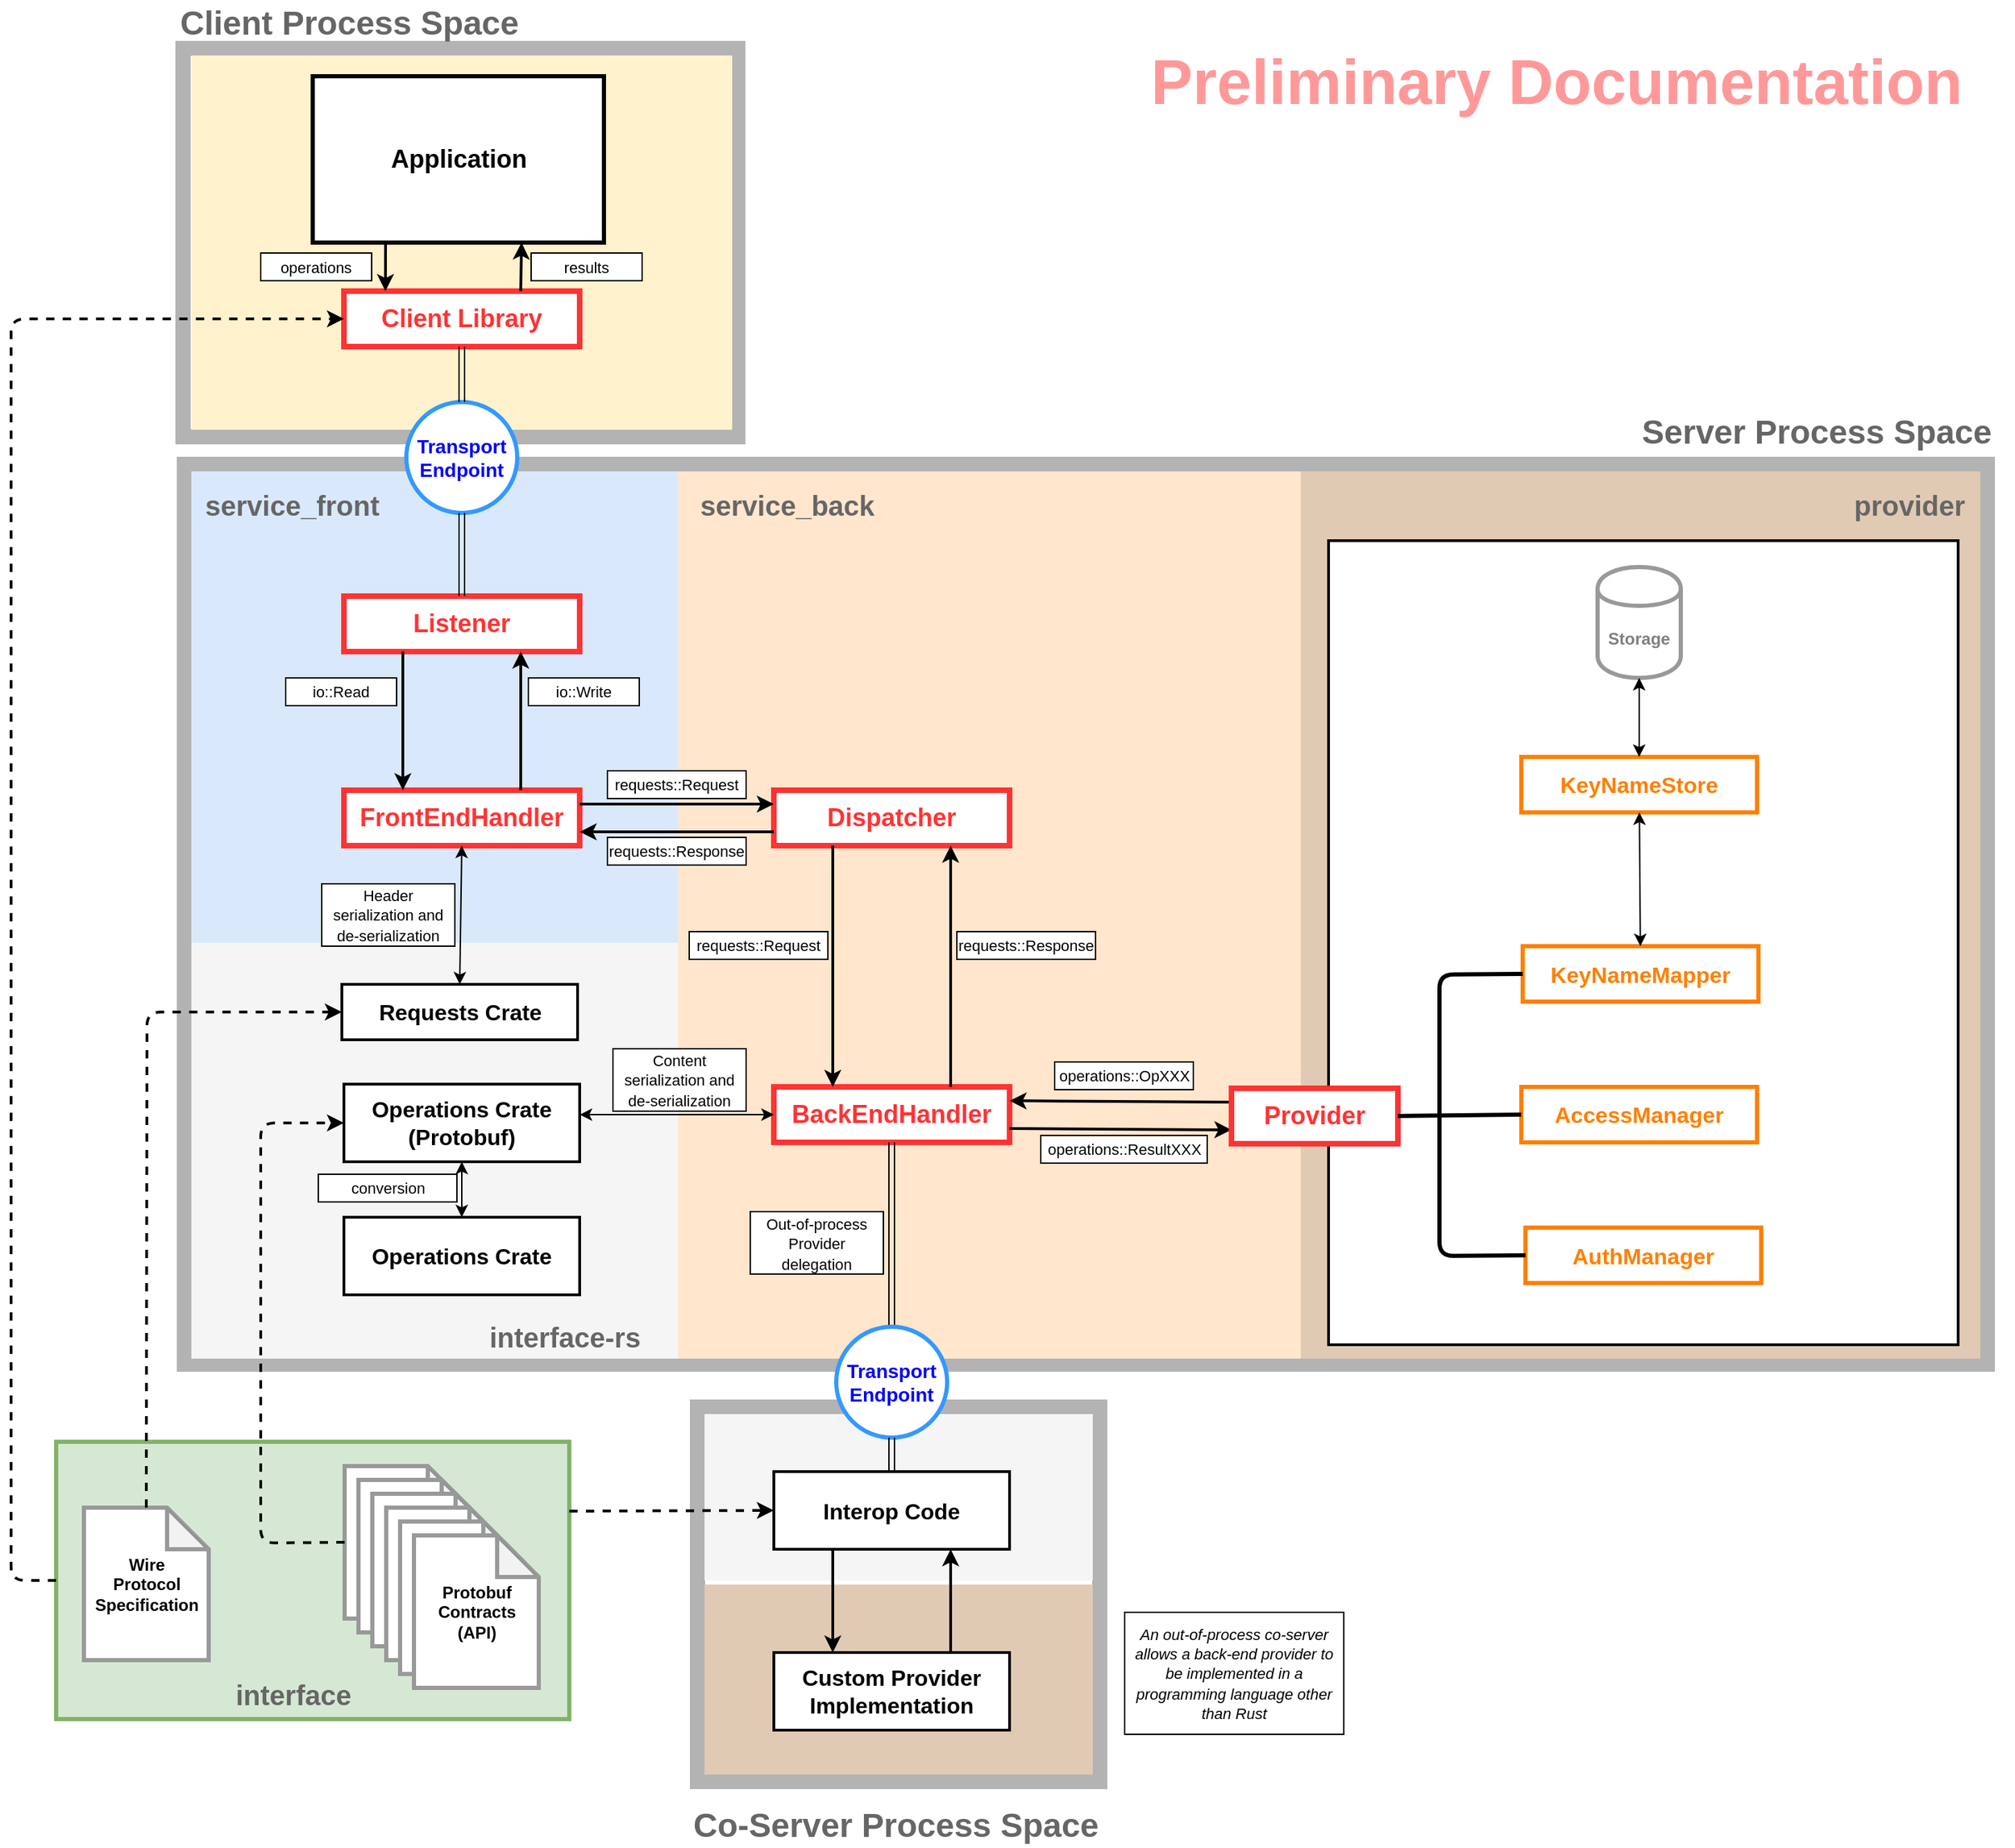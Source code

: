 <mxfile version="11.0.5" type="device"><diagram id="r3fCkxUuyQpxchEkL19v" name="Page-1"><mxGraphModel dx="2885" dy="2363" grid="1" gridSize="10" guides="1" tooltips="1" connect="1" arrows="1" fold="1" page="1" pageScale="1" pageWidth="827" pageHeight="1169" math="0" shadow="0"><root><mxCell id="0"/><mxCell id="1" parent="0"/><mxCell id="tQL5QQdw34QRPst9Y9li-80" value="" style="rounded=0;whiteSpace=wrap;html=1;strokeColor=#B3B3B3;strokeWidth=11;" vertex="1" parent="1"><mxGeometry x="455" y="665" width="290" height="270" as="geometry"/></mxCell><mxCell id="tQL5QQdw34QRPst9Y9li-74" value="" style="rounded=0;whiteSpace=wrap;html=1;strokeColor=#B3B3B3;strokeWidth=11;" vertex="1" parent="1"><mxGeometry x="85" y="-15" width="1300" height="649" as="geometry"/></mxCell><mxCell id="tQL5QQdw34QRPst9Y9li-72" value="" style="rounded=0;whiteSpace=wrap;html=1;strokeColor=none;strokeWidth=3;fillColor=#E0CAB4;" vertex="1" parent="1"><mxGeometry x="890" y="-10" width="490" height="640" as="geometry"/></mxCell><mxCell id="tQL5QQdw34QRPst9Y9li-71" value="" style="rounded=0;whiteSpace=wrap;html=1;strokeColor=#B3B3B3;strokeWidth=11;" vertex="1" parent="1"><mxGeometry x="84" y="-315" width="400" height="280" as="geometry"/></mxCell><mxCell id="tQL5QQdw34QRPst9Y9li-43" value="" style="rounded=0;whiteSpace=wrap;html=1;strokeColor=none;strokeWidth=3;fillColor=#fff2cc;" vertex="1" parent="1"><mxGeometry x="90" y="-310" width="390" height="270" as="geometry"/></mxCell><mxCell id="tQL5QQdw34QRPst9Y9li-30" value="" style="rounded=0;whiteSpace=wrap;html=1;strokeColor=none;strokeWidth=3;fillColor=#ffe6cc;" vertex="1" parent="1"><mxGeometry x="440" y="-10" width="450" height="640" as="geometry"/></mxCell><mxCell id="tQL5QQdw34QRPst9Y9li-29" value="" style="rounded=0;whiteSpace=wrap;html=1;strokeColor=none;strokeWidth=3;fillColor=#dae8fc;" vertex="1" parent="1"><mxGeometry x="90" y="-10" width="351" height="340" as="geometry"/></mxCell><mxCell id="tQL5QQdw34QRPst9Y9li-3" value="&lt;b&gt;&lt;font color=&quot;#ff3333&quot; style=&quot;font-size: 18px&quot;&gt;Listener&lt;/font&gt;&lt;/b&gt;" style="rounded=0;whiteSpace=wrap;html=1;strokeColor=#FF3333;strokeWidth=4;align=center;" vertex="1" parent="1"><mxGeometry x="200" y="80" width="170" height="40" as="geometry"/></mxCell><mxCell id="tQL5QQdw34QRPst9Y9li-6" value="&lt;b&gt;&lt;font color=&quot;#ff3333&quot; style=&quot;font-size: 18px&quot;&gt;FrontEndHandler&lt;/font&gt;&lt;/b&gt;" style="rounded=0;whiteSpace=wrap;html=1;strokeColor=#FF3333;strokeWidth=4;align=center;" vertex="1" parent="1"><mxGeometry x="200" y="220" width="170" height="40" as="geometry"/></mxCell><mxCell id="tQL5QQdw34QRPst9Y9li-7" value="&lt;font style=&quot;font-size: 11px&quot;&gt;io::Read&lt;/font&gt;" style="rounded=0;whiteSpace=wrap;html=1;strokeColor=#000000;strokeWidth=1;align=center;" vertex="1" parent="1"><mxGeometry x="158" y="139" width="80" height="20" as="geometry"/></mxCell><mxCell id="tQL5QQdw34QRPst9Y9li-8" value="&lt;font style=&quot;font-size: 14px&quot;&gt;&lt;b&gt;&lt;font color=&quot;#0000ff&quot;&gt;Transport&lt;br&gt;Endpoint&lt;/font&gt;&lt;br&gt;&lt;/b&gt;&lt;/font&gt;" style="ellipse;whiteSpace=wrap;html=1;aspect=fixed;strokeWidth=3;strokeColor=#3399FF;" vertex="1" parent="1"><mxGeometry x="245" y="-60" width="80" height="80" as="geometry"/></mxCell><mxCell id="tQL5QQdw34QRPst9Y9li-9" value="&lt;b&gt;&lt;font color=&quot;#ff3333&quot; style=&quot;font-size: 18px&quot;&gt;Dispatcher&lt;/font&gt;&lt;/b&gt;" style="rounded=0;whiteSpace=wrap;html=1;strokeColor=#FF3333;strokeWidth=4;align=center;" vertex="1" parent="1"><mxGeometry x="510" y="220" width="170" height="40" as="geometry"/></mxCell><mxCell id="tQL5QQdw34QRPst9Y9li-10" value="&lt;b&gt;&lt;font color=&quot;#ff3333&quot; style=&quot;font-size: 18px&quot;&gt;BackEndHandler&lt;/font&gt;&lt;/b&gt;" style="rounded=0;whiteSpace=wrap;html=1;strokeColor=#FF3333;strokeWidth=4;align=center;" vertex="1" parent="1"><mxGeometry x="510" y="434" width="170" height="40" as="geometry"/></mxCell><mxCell id="tQL5QQdw34QRPst9Y9li-11" value="" style="shape=link;html=1;entryX=0.5;entryY=1;entryDx=0;entryDy=0;exitX=0.5;exitY=0;exitDx=0;exitDy=0;" edge="1" parent="1" source="tQL5QQdw34QRPst9Y9li-3" target="tQL5QQdw34QRPst9Y9li-8"><mxGeometry width="50" height="50" relative="1" as="geometry"><mxPoint x="200" y="590" as="sourcePoint"/><mxPoint x="250" y="540" as="targetPoint"/></mxGeometry></mxCell><mxCell id="tQL5QQdw34QRPst9Y9li-13" value="" style="endArrow=classic;html=1;exitX=0.25;exitY=1;exitDx=0;exitDy=0;entryX=0.25;entryY=0;entryDx=0;entryDy=0;strokeWidth=2;" edge="1" parent="1" source="tQL5QQdw34QRPst9Y9li-3" target="tQL5QQdw34QRPst9Y9li-6"><mxGeometry width="50" height="50" relative="1" as="geometry"><mxPoint x="200" y="420" as="sourcePoint"/><mxPoint x="250" y="370" as="targetPoint"/></mxGeometry></mxCell><mxCell id="tQL5QQdw34QRPst9Y9li-14" value="" style="endArrow=classic;html=1;exitX=0.75;exitY=0;exitDx=0;exitDy=0;entryX=0.75;entryY=1;entryDx=0;entryDy=0;strokeWidth=2;" edge="1" parent="1" source="tQL5QQdw34QRPst9Y9li-6" target="tQL5QQdw34QRPst9Y9li-3"><mxGeometry width="50" height="50" relative="1" as="geometry"><mxPoint x="252.5" y="130" as="sourcePoint"/><mxPoint x="252.5" y="230" as="targetPoint"/></mxGeometry></mxCell><mxCell id="tQL5QQdw34QRPst9Y9li-17" value="&lt;font style=&quot;font-size: 11px&quot;&gt;io::Write&lt;/font&gt;" style="rounded=0;whiteSpace=wrap;html=1;strokeColor=#000000;strokeWidth=1;align=center;" vertex="1" parent="1"><mxGeometry x="333" y="139" width="80" height="20" as="geometry"/></mxCell><mxCell id="tQL5QQdw34QRPst9Y9li-19" value="&lt;font style=&quot;font-size: 11px&quot;&gt;requests::Request&lt;/font&gt;" style="rounded=0;whiteSpace=wrap;html=1;strokeColor=#000000;strokeWidth=1;align=center;" vertex="1" parent="1"><mxGeometry x="390" y="206" width="100" height="20" as="geometry"/></mxCell><mxCell id="tQL5QQdw34QRPst9Y9li-20" value="&lt;font style=&quot;font-size: 11px&quot;&gt;requests::Response&lt;/font&gt;" style="rounded=0;whiteSpace=wrap;html=1;strokeColor=#000000;strokeWidth=1;align=center;" vertex="1" parent="1"><mxGeometry x="390" y="254" width="100" height="20" as="geometry"/></mxCell><mxCell id="tQL5QQdw34QRPst9Y9li-21" value="" style="endArrow=classic;html=1;exitX=1;exitY=0.25;exitDx=0;exitDy=0;entryX=0;entryY=0.25;entryDx=0;entryDy=0;strokeWidth=2;" edge="1" parent="1" source="tQL5QQdw34QRPst9Y9li-6" target="tQL5QQdw34QRPst9Y9li-9"><mxGeometry width="50" height="50" relative="1" as="geometry"><mxPoint x="337.5" y="230" as="sourcePoint"/><mxPoint x="337.5" y="130" as="targetPoint"/></mxGeometry></mxCell><mxCell id="tQL5QQdw34QRPst9Y9li-22" value="" style="endArrow=classic;html=1;entryX=1;entryY=0.75;entryDx=0;entryDy=0;exitX=0;exitY=0.75;exitDx=0;exitDy=0;strokeWidth=2;" edge="1" parent="1" source="tQL5QQdw34QRPst9Y9li-9" target="tQL5QQdw34QRPst9Y9li-6"><mxGeometry width="50" height="50" relative="1" as="geometry"><mxPoint x="500" y="240" as="sourcePoint"/><mxPoint x="347.5" y="140" as="targetPoint"/></mxGeometry></mxCell><mxCell id="tQL5QQdw34QRPst9Y9li-23" value="" style="endArrow=classic;html=1;exitX=0.25;exitY=1;exitDx=0;exitDy=0;entryX=0.25;entryY=0;entryDx=0;entryDy=0;strokeWidth=2;" edge="1" parent="1" source="tQL5QQdw34QRPst9Y9li-9" target="tQL5QQdw34QRPst9Y9li-10"><mxGeometry width="50" height="50" relative="1" as="geometry"><mxPoint x="252.5" y="130" as="sourcePoint"/><mxPoint x="252.5" y="230" as="targetPoint"/></mxGeometry></mxCell><mxCell id="tQL5QQdw34QRPst9Y9li-24" value="" style="endArrow=classic;html=1;exitX=0.75;exitY=0;exitDx=0;exitDy=0;entryX=0.75;entryY=1;entryDx=0;entryDy=0;strokeWidth=2;" edge="1" parent="1" source="tQL5QQdw34QRPst9Y9li-10" target="tQL5QQdw34QRPst9Y9li-9"><mxGeometry width="50" height="50" relative="1" as="geometry"><mxPoint x="262.5" y="140" as="sourcePoint"/><mxPoint x="262.5" y="240" as="targetPoint"/></mxGeometry></mxCell><mxCell id="tQL5QQdw34QRPst9Y9li-25" value="" style="endArrow=classic;html=1;exitX=1;exitY=0.75;exitDx=0;exitDy=0;strokeWidth=2;entryX=0;entryY=0.75;entryDx=0;entryDy=0;" edge="1" parent="1" source="tQL5QQdw34QRPst9Y9li-10" target="tQL5QQdw34QRPst9Y9li-12"><mxGeometry width="50" height="50" relative="1" as="geometry"><mxPoint x="272.5" y="240" as="sourcePoint"/><mxPoint x="850" y="440" as="targetPoint"/></mxGeometry></mxCell><mxCell id="tQL5QQdw34QRPst9Y9li-26" value="" style="endArrow=classic;html=1;exitX=0;exitY=0.25;exitDx=0;exitDy=0;entryX=1;entryY=0.25;entryDx=0;entryDy=0;strokeWidth=2;" edge="1" parent="1" source="tQL5QQdw34QRPst9Y9li-12" target="tQL5QQdw34QRPst9Y9li-10"><mxGeometry width="50" height="50" relative="1" as="geometry"><mxPoint x="282.5" y="250" as="sourcePoint"/><mxPoint x="282.5" y="350" as="targetPoint"/></mxGeometry></mxCell><mxCell id="tQL5QQdw34QRPst9Y9li-27" value="&lt;font style=&quot;font-size: 11px&quot;&gt;requests::Request&lt;/font&gt;" style="rounded=0;whiteSpace=wrap;html=1;strokeColor=#000000;strokeWidth=1;align=center;" vertex="1" parent="1"><mxGeometry x="449" y="322" width="100" height="20" as="geometry"/></mxCell><mxCell id="tQL5QQdw34QRPst9Y9li-28" value="&lt;font style=&quot;font-size: 11px&quot;&gt;requests::Response&lt;/font&gt;" style="rounded=0;whiteSpace=wrap;html=1;strokeColor=#000000;strokeWidth=1;align=center;" vertex="1" parent="1"><mxGeometry x="642" y="322" width="100" height="20" as="geometry"/></mxCell><mxCell id="tQL5QQdw34QRPst9Y9li-31" value="" style="rounded=0;whiteSpace=wrap;html=1;strokeColor=none;strokeWidth=3;fillColor=#f5f5f5;fontColor=#333333;" vertex="1" parent="1"><mxGeometry x="90" y="330" width="351" height="300" as="geometry"/></mxCell><mxCell id="tQL5QQdw34QRPst9Y9li-32" value="&lt;font style=&quot;font-size: 11px&quot;&gt;operations::OpXXX&lt;/font&gt;" style="rounded=0;whiteSpace=wrap;html=1;strokeColor=#000000;strokeWidth=1;align=center;" vertex="1" parent="1"><mxGeometry x="712.5" y="416" width="100" height="20" as="geometry"/></mxCell><mxCell id="tQL5QQdw34QRPst9Y9li-33" value="&lt;font style=&quot;font-size: 11px&quot;&gt;operations::ResultXXX&lt;/font&gt;" style="rounded=0;whiteSpace=wrap;html=1;strokeColor=#000000;strokeWidth=1;align=center;" vertex="1" parent="1"><mxGeometry x="702.5" y="469" width="120" height="20" as="geometry"/></mxCell><mxCell id="tQL5QQdw34QRPst9Y9li-34" value="" style="rounded=0;whiteSpace=wrap;html=1;strokeColor=#82b366;strokeWidth=3;fillColor=#d5e8d4;" vertex="1" parent="1"><mxGeometry x="-7.5" y="690" width="370" height="200" as="geometry"/></mxCell><mxCell id="tQL5QQdw34QRPst9Y9li-35" value="&lt;b&gt;Wire&lt;br&gt;Protocol&lt;br&gt;Specification&lt;/b&gt;" style="shape=note;whiteSpace=wrap;html=1;backgroundOutline=1;darkOpacity=0.05;strokeColor=#999999;strokeWidth=3;" vertex="1" parent="1"><mxGeometry x="12.5" y="737.5" width="90" height="110" as="geometry"/></mxCell><mxCell id="tQL5QQdw34QRPst9Y9li-36" value="&lt;b&gt;Protobuf&lt;br&gt;Contracts&lt;/b&gt;" style="shape=note;whiteSpace=wrap;html=1;backgroundOutline=1;darkOpacity=0.05;strokeColor=#999999;strokeWidth=3;" vertex="1" parent="1"><mxGeometry x="200.5" y="707.5" width="90" height="110" as="geometry"/></mxCell><mxCell id="tQL5QQdw34QRPst9Y9li-37" value="&lt;b&gt;Protobuf&lt;br&gt;Contracts&lt;/b&gt;" style="shape=note;whiteSpace=wrap;html=1;backgroundOutline=1;darkOpacity=0.05;strokeColor=#999999;strokeWidth=3;" vertex="1" parent="1"><mxGeometry x="210.5" y="717.5" width="90" height="110" as="geometry"/></mxCell><mxCell id="tQL5QQdw34QRPst9Y9li-38" value="&lt;b&gt;Protobuf&lt;br&gt;Contracts&lt;/b&gt;" style="shape=note;whiteSpace=wrap;html=1;backgroundOutline=1;darkOpacity=0.05;strokeColor=#999999;strokeWidth=3;" vertex="1" parent="1"><mxGeometry x="220.5" y="727.5" width="90" height="110" as="geometry"/></mxCell><mxCell id="tQL5QQdw34QRPst9Y9li-39" value="&lt;b&gt;Protobuf&lt;br&gt;Contracts&lt;/b&gt;" style="shape=note;whiteSpace=wrap;html=1;backgroundOutline=1;darkOpacity=0.05;strokeColor=#999999;strokeWidth=3;" vertex="1" parent="1"><mxGeometry x="230.5" y="737.5" width="90" height="110" as="geometry"/></mxCell><mxCell id="tQL5QQdw34QRPst9Y9li-40" value="&lt;b&gt;Protobuf&lt;br&gt;Contracts&lt;/b&gt;" style="shape=note;whiteSpace=wrap;html=1;backgroundOutline=1;darkOpacity=0.05;strokeColor=#999999;strokeWidth=3;" vertex="1" parent="1"><mxGeometry x="240.5" y="747.5" width="90" height="110" as="geometry"/></mxCell><mxCell id="tQL5QQdw34QRPst9Y9li-41" value="&lt;b&gt;Protobuf&lt;br&gt;Contracts&lt;br&gt;(API)&lt;br&gt;&lt;/b&gt;" style="shape=note;whiteSpace=wrap;html=1;backgroundOutline=1;darkOpacity=0.05;strokeColor=#999999;strokeWidth=3;" vertex="1" parent="1"><mxGeometry x="250.5" y="757.5" width="90" height="110" as="geometry"/></mxCell><mxCell id="tQL5QQdw34QRPst9Y9li-44" value="&lt;b&gt;&lt;font style=&quot;font-size: 18px&quot;&gt;Application&lt;/font&gt;&lt;/b&gt;" style="rounded=0;whiteSpace=wrap;html=1;strokeColor=#000000;strokeWidth=3;align=center;" vertex="1" parent="1"><mxGeometry x="177.5" y="-295" width="210" height="120" as="geometry"/></mxCell><mxCell id="tQL5QQdw34QRPst9Y9li-45" value="&lt;b&gt;&lt;font color=&quot;#ff3333&quot; style=&quot;font-size: 18px&quot;&gt;Client Library&lt;/font&gt;&lt;/b&gt;" style="rounded=0;whiteSpace=wrap;html=1;strokeColor=#FF3333;strokeWidth=4;align=center;" vertex="1" parent="1"><mxGeometry x="200" y="-140" width="170" height="40" as="geometry"/></mxCell><mxCell id="tQL5QQdw34QRPst9Y9li-46" value="" style="shape=link;html=1;entryX=0.5;entryY=1;entryDx=0;entryDy=0;" edge="1" parent="1" source="tQL5QQdw34QRPst9Y9li-8" target="tQL5QQdw34QRPst9Y9li-45"><mxGeometry width="50" height="50" relative="1" as="geometry"><mxPoint x="295" y="90" as="sourcePoint"/><mxPoint x="295" y="30" as="targetPoint"/></mxGeometry></mxCell><mxCell id="tQL5QQdw34QRPst9Y9li-47" value="" style="endArrow=classic;html=1;exitX=0.25;exitY=1;exitDx=0;exitDy=0;entryX=0.176;entryY=0;entryDx=0;entryDy=0;strokeWidth=2;entryPerimeter=0;" edge="1" parent="1" source="tQL5QQdw34QRPst9Y9li-44" target="tQL5QQdw34QRPst9Y9li-45"><mxGeometry width="50" height="50" relative="1" as="geometry"><mxPoint x="252.5" y="130" as="sourcePoint"/><mxPoint x="252.5" y="230" as="targetPoint"/></mxGeometry></mxCell><mxCell id="tQL5QQdw34QRPst9Y9li-48" value="" style="endArrow=classic;html=1;exitX=0.75;exitY=0;exitDx=0;exitDy=0;entryX=0.717;entryY=1;entryDx=0;entryDy=0;strokeWidth=2;entryPerimeter=0;" edge="1" parent="1" source="tQL5QQdw34QRPst9Y9li-45" target="tQL5QQdw34QRPst9Y9li-44"><mxGeometry width="50" height="50" relative="1" as="geometry"><mxPoint x="240" y="-165" as="sourcePoint"/><mxPoint x="239.92" y="-130" as="targetPoint"/></mxGeometry></mxCell><mxCell id="tQL5QQdw34QRPst9Y9li-49" value="&lt;font style=&quot;font-size: 11px&quot;&gt;operations&lt;/font&gt;" style="rounded=0;whiteSpace=wrap;html=1;strokeColor=#000000;strokeWidth=1;align=center;" vertex="1" parent="1"><mxGeometry x="140" y="-167.5" width="80" height="20" as="geometry"/></mxCell><mxCell id="tQL5QQdw34QRPst9Y9li-50" value="&lt;font style=&quot;font-size: 11px&quot;&gt;results&lt;/font&gt;" style="rounded=0;whiteSpace=wrap;html=1;strokeColor=#000000;strokeWidth=1;align=center;" vertex="1" parent="1"><mxGeometry x="335" y="-167.5" width="80" height="20" as="geometry"/></mxCell><mxCell id="tQL5QQdw34QRPst9Y9li-51" value="" style="endArrow=classic;html=1;strokeWidth=2;entryX=0;entryY=0.5;entryDx=0;entryDy=0;exitX=0;exitY=0.5;exitDx=0;exitDy=0;dashed=1;" edge="1" parent="1" source="tQL5QQdw34QRPst9Y9li-34" target="tQL5QQdw34QRPst9Y9li-45"><mxGeometry width="50" height="50" relative="1" as="geometry"><mxPoint x="-180" y="960" as="sourcePoint"/><mxPoint x="-130" y="910" as="targetPoint"/><Array as="points"><mxPoint x="-40" y="790"/><mxPoint x="-40" y="340"/><mxPoint x="-40" y="-120"/></Array></mxGeometry></mxCell><mxCell id="tQL5QQdw34QRPst9Y9li-52" value="&lt;b&gt;&lt;font style=&quot;font-size: 16px&quot;&gt;Requests Crate&lt;/font&gt;&lt;/b&gt;" style="rounded=0;whiteSpace=wrap;html=1;strokeColor=#000000;strokeWidth=2;align=center;" vertex="1" parent="1"><mxGeometry x="198.5" y="360" width="170" height="40" as="geometry"/></mxCell><mxCell id="tQL5QQdw34QRPst9Y9li-53" value="" style="endArrow=classic;html=1;exitX=0.5;exitY=0;exitDx=0;exitDy=0;entryX=0;entryY=0.5;entryDx=0;entryDy=0;strokeWidth=2;exitPerimeter=0;dashed=1;" edge="1" parent="1" source="tQL5QQdw34QRPst9Y9li-35" target="tQL5QQdw34QRPst9Y9li-52"><mxGeometry width="50" height="50" relative="1" as="geometry"><mxPoint x="50" y="737.5" as="sourcePoint"/><mxPoint x="50" y="647.5" as="targetPoint"/><Array as="points"><mxPoint x="58" y="380"/></Array></mxGeometry></mxCell><mxCell id="tQL5QQdw34QRPst9Y9li-54" value="&lt;b&gt;&lt;font style=&quot;font-size: 16px&quot;&gt;Operations Crate&lt;br&gt;&lt;/font&gt;&lt;/b&gt;" style="rounded=0;whiteSpace=wrap;html=1;strokeColor=#000000;strokeWidth=2;align=center;" vertex="1" parent="1"><mxGeometry x="200" y="528" width="170" height="56" as="geometry"/></mxCell><mxCell id="tQL5QQdw34QRPst9Y9li-56" value="&lt;b&gt;&lt;font style=&quot;font-size: 16px&quot;&gt;Operations Crate&lt;br&gt;(Protobuf)&lt;br&gt;&lt;/font&gt;&lt;/b&gt;" style="rounded=0;whiteSpace=wrap;html=1;strokeColor=#000000;strokeWidth=2;align=center;" vertex="1" parent="1"><mxGeometry x="200" y="432" width="170" height="56" as="geometry"/></mxCell><mxCell id="tQL5QQdw34QRPst9Y9li-57" value="&lt;b&gt;&lt;font style=&quot;font-size: 20px&quot; color=&quot;#666666&quot;&gt;interface&lt;/font&gt;&lt;/b&gt;" style="text;html=1;resizable=0;points=[];autosize=1;align=left;verticalAlign=top;spacingTop=-4;" vertex="1" parent="1"><mxGeometry x="120" y="857.5" width="100" height="20" as="geometry"/></mxCell><mxCell id="tQL5QQdw34QRPst9Y9li-58" value="&lt;b&gt;&lt;font style=&quot;font-size: 20px&quot; color=&quot;#666666&quot;&gt;interface-rs&lt;/font&gt;&lt;/b&gt;" style="text;html=1;resizable=0;points=[];autosize=1;align=left;verticalAlign=top;spacingTop=-4;" vertex="1" parent="1"><mxGeometry x="302.5" y="600" width="120" height="20" as="geometry"/></mxCell><mxCell id="tQL5QQdw34QRPst9Y9li-59" value="&lt;b&gt;&lt;font style=&quot;font-size: 20px&quot; color=&quot;#666666&quot;&gt;service_front&lt;/font&gt;&lt;/b&gt;" style="text;html=1;resizable=0;points=[];autosize=1;align=left;verticalAlign=top;spacingTop=-4;" vertex="1" parent="1"><mxGeometry x="98" width="140" height="20" as="geometry"/></mxCell><mxCell id="tQL5QQdw34QRPst9Y9li-60" value="&lt;b&gt;&lt;font style=&quot;font-size: 20px&quot; color=&quot;#666666&quot;&gt;service_back&lt;/font&gt;&lt;/b&gt;" style="text;html=1;resizable=0;points=[];autosize=1;align=left;verticalAlign=top;spacingTop=-4;" vertex="1" parent="1"><mxGeometry x="455" width="140" height="20" as="geometry"/></mxCell><mxCell id="tQL5QQdw34QRPst9Y9li-61" value="" style="endArrow=classic;startArrow=classic;html=1;strokeWidth=1;exitX=0.5;exitY=0;exitDx=0;exitDy=0;entryX=0.5;entryY=1;entryDx=0;entryDy=0;" edge="1" parent="1" source="tQL5QQdw34QRPst9Y9li-52" target="tQL5QQdw34QRPst9Y9li-6"><mxGeometry width="50" height="50" relative="1" as="geometry"><mxPoint x="1150" y="170" as="sourcePoint"/><mxPoint x="279" y="259" as="targetPoint"/></mxGeometry></mxCell><mxCell id="tQL5QQdw34QRPst9Y9li-64" value="&lt;font style=&quot;font-size: 11px&quot;&gt;Header serialization and de-serialization&lt;/font&gt;" style="rounded=0;whiteSpace=wrap;html=1;strokeColor=#000000;strokeWidth=1;align=center;" vertex="1" parent="1"><mxGeometry x="184" y="287.5" width="96" height="45" as="geometry"/></mxCell><mxCell id="tQL5QQdw34QRPst9Y9li-65" value="" style="endArrow=classic;startArrow=classic;html=1;strokeWidth=1;exitX=0.5;exitY=0;exitDx=0;exitDy=0;" edge="1" parent="1" source="tQL5QQdw34QRPst9Y9li-54" target="tQL5QQdw34QRPst9Y9li-56"><mxGeometry width="50" height="50" relative="1" as="geometry"><mxPoint x="293.5" y="370" as="sourcePoint"/><mxPoint x="285" y="490" as="targetPoint"/></mxGeometry></mxCell><mxCell id="tQL5QQdw34QRPst9Y9li-66" value="&lt;font style=&quot;font-size: 11px&quot;&gt;conversion&lt;/font&gt;" style="rounded=0;whiteSpace=wrap;html=1;strokeColor=#000000;strokeWidth=1;align=center;" vertex="1" parent="1"><mxGeometry x="181.5" y="497" width="100" height="20" as="geometry"/></mxCell><mxCell id="tQL5QQdw34QRPst9Y9li-67" value="" style="endArrow=classic;html=1;strokeWidth=2;entryX=0;entryY=0.5;entryDx=0;entryDy=0;exitX=0;exitY=0.5;exitDx=0;exitDy=0;dashed=1;exitPerimeter=0;" edge="1" parent="1" source="tQL5QQdw34QRPst9Y9li-36" target="tQL5QQdw34QRPst9Y9li-56"><mxGeometry width="50" height="50" relative="1" as="geometry"><mxPoint x="2.5" y="800" as="sourcePoint"/><mxPoint x="210" y="-110" as="targetPoint"/><Array as="points"><mxPoint x="140" y="763"/><mxPoint x="140" y="460"/></Array></mxGeometry></mxCell><mxCell id="tQL5QQdw34QRPst9Y9li-68" value="" style="endArrow=classic;startArrow=classic;html=1;strokeWidth=1;exitX=0;exitY=0.5;exitDx=0;exitDy=0;entryX=1;entryY=0.393;entryDx=0;entryDy=0;entryPerimeter=0;" edge="1" parent="1" source="tQL5QQdw34QRPst9Y9li-10" target="tQL5QQdw34QRPst9Y9li-56"><mxGeometry width="50" height="50" relative="1" as="geometry"><mxPoint x="293.5" y="370" as="sourcePoint"/><mxPoint x="295" y="270" as="targetPoint"/></mxGeometry></mxCell><mxCell id="tQL5QQdw34QRPst9Y9li-69" value="&lt;font style=&quot;font-size: 11px&quot;&gt;Content serialization and de-serialization&lt;/font&gt;" style="rounded=0;whiteSpace=wrap;html=1;strokeColor=#000000;strokeWidth=1;align=center;" vertex="1" parent="1"><mxGeometry x="394" y="406.5" width="96" height="45" as="geometry"/></mxCell><mxCell id="tQL5QQdw34QRPst9Y9li-75" value="" style="shape=link;html=1;entryX=0.5;entryY=1;entryDx=0;entryDy=0;exitX=0.5;exitY=0;exitDx=0;exitDy=0;" edge="1" parent="1" source="tQL5QQdw34QRPst9Y9li-73" target="tQL5QQdw34QRPst9Y9li-10"><mxGeometry width="50" height="50" relative="1" as="geometry"><mxPoint x="295" y="-50" as="sourcePoint"/><mxPoint x="295" y="-90" as="targetPoint"/></mxGeometry></mxCell><mxCell id="tQL5QQdw34QRPst9Y9li-76" value="&lt;span style=&quot;font-size: 11px&quot;&gt;Out-of-process&lt;br&gt;Provider&lt;br&gt;delegation&lt;br&gt;&lt;/span&gt;" style="rounded=0;whiteSpace=wrap;html=1;strokeColor=#000000;strokeWidth=1;align=center;" vertex="1" parent="1"><mxGeometry x="493" y="524" width="96" height="45" as="geometry"/></mxCell><mxCell id="tQL5QQdw34QRPst9Y9li-77" value="&lt;b&gt;&lt;font style=&quot;font-size: 24px&quot; color=&quot;#666666&quot;&gt;Client Process Space&lt;/font&gt;&lt;/b&gt;" style="text;html=1;resizable=0;points=[];autosize=1;align=left;verticalAlign=top;spacingTop=-4;" vertex="1" parent="1"><mxGeometry x="80" y="-350" width="260" height="20" as="geometry"/></mxCell><mxCell id="tQL5QQdw34QRPst9Y9li-78" value="&lt;font color=&quot;#666666&quot;&gt;&lt;span style=&quot;font-size: 24px&quot;&gt;&lt;b&gt;Server Process Space&lt;/b&gt;&lt;/span&gt;&lt;/font&gt;" style="text;html=1;resizable=0;points=[];autosize=1;align=left;verticalAlign=top;spacingTop=-4;" vertex="1" parent="1"><mxGeometry x="1134" y="-55" width="270" height="20" as="geometry"/></mxCell><mxCell id="tQL5QQdw34QRPst9Y9li-79" value="&lt;b&gt;&lt;font style=&quot;font-size: 20px&quot; color=&quot;#666666&quot;&gt;provider&lt;/font&gt;&lt;/b&gt;" style="text;html=1;resizable=0;points=[];autosize=1;align=left;verticalAlign=top;spacingTop=-4;" vertex="1" parent="1"><mxGeometry x="1287" width="100" height="20" as="geometry"/></mxCell><mxCell id="tQL5QQdw34QRPst9Y9li-81" value="&lt;font color=&quot;#666666&quot;&gt;&lt;span style=&quot;font-size: 24px&quot;&gt;&lt;b&gt;Co-Server Process Space&lt;/b&gt;&lt;/span&gt;&lt;/font&gt;" style="text;html=1;resizable=0;points=[];autosize=1;align=left;verticalAlign=top;spacingTop=-4;" vertex="1" parent="1"><mxGeometry x="449.5" y="950" width="310" height="20" as="geometry"/></mxCell><mxCell id="tQL5QQdw34QRPst9Y9li-82" value="" style="rounded=0;whiteSpace=wrap;html=1;strokeColor=none;strokeWidth=3;fillColor=#f5f5f5;fontColor=#333333;" vertex="1" parent="1"><mxGeometry x="460" y="670" width="280" height="120" as="geometry"/></mxCell><mxCell id="tQL5QQdw34QRPst9Y9li-73" value="&lt;font style=&quot;font-size: 14px&quot;&gt;&lt;b&gt;&lt;font color=&quot;#0000ff&quot;&gt;Transport&lt;br&gt;Endpoint&lt;/font&gt;&lt;br&gt;&lt;/b&gt;&lt;/font&gt;" style="ellipse;whiteSpace=wrap;html=1;aspect=fixed;strokeWidth=3;strokeColor=#3399FF;" vertex="1" parent="1"><mxGeometry x="555" y="607" width="80" height="80" as="geometry"/></mxCell><mxCell id="tQL5QQdw34QRPst9Y9li-83" value="" style="rounded=0;whiteSpace=wrap;html=1;strokeColor=none;strokeWidth=3;fillColor=#E0CAB4;" vertex="1" parent="1"><mxGeometry x="460" y="793" width="280" height="137" as="geometry"/></mxCell><mxCell id="tQL5QQdw34QRPst9Y9li-85" value="&lt;b&gt;&lt;font style=&quot;font-size: 16px&quot;&gt;Custom Provider&lt;br&gt;Implementation&lt;br&gt;&lt;/font&gt;&lt;/b&gt;" style="rounded=0;whiteSpace=wrap;html=1;strokeColor=#000000;strokeWidth=2;align=center;" vertex="1" parent="1"><mxGeometry x="510" y="842" width="170" height="56" as="geometry"/></mxCell><mxCell id="tQL5QQdw34QRPst9Y9li-86" value="&lt;b&gt;&lt;font style=&quot;font-size: 16px&quot;&gt;Interop Code&lt;br&gt;&lt;/font&gt;&lt;/b&gt;" style="rounded=0;whiteSpace=wrap;html=1;strokeColor=#000000;strokeWidth=2;align=center;" vertex="1" parent="1"><mxGeometry x="510" y="711.5" width="170" height="56" as="geometry"/></mxCell><mxCell id="tQL5QQdw34QRPst9Y9li-87" value="" style="shape=link;html=1;entryX=0.5;entryY=1;entryDx=0;entryDy=0;exitX=0.5;exitY=0;exitDx=0;exitDy=0;" edge="1" parent="1" source="tQL5QQdw34QRPst9Y9li-86" target="tQL5QQdw34QRPst9Y9li-73"><mxGeometry width="50" height="50" relative="1" as="geometry"><mxPoint x="605" y="617" as="sourcePoint"/><mxPoint x="605" y="484" as="targetPoint"/></mxGeometry></mxCell><mxCell id="tQL5QQdw34QRPst9Y9li-88" value="" style="endArrow=classic;html=1;exitX=0.25;exitY=1;exitDx=0;exitDy=0;entryX=0.25;entryY=0;entryDx=0;entryDy=0;strokeWidth=2;" edge="1" parent="1" source="tQL5QQdw34QRPst9Y9li-86" target="tQL5QQdw34QRPst9Y9li-85"><mxGeometry width="50" height="50" relative="1" as="geometry"><mxPoint x="910" y="719.5" as="sourcePoint"/><mxPoint x="910" y="893.5" as="targetPoint"/></mxGeometry></mxCell><mxCell id="tQL5QQdw34QRPst9Y9li-89" value="" style="endArrow=classic;html=1;exitX=0.75;exitY=0;exitDx=0;exitDy=0;entryX=0.75;entryY=1;entryDx=0;entryDy=0;strokeWidth=2;" edge="1" parent="1" source="tQL5QQdw34QRPst9Y9li-85" target="tQL5QQdw34QRPst9Y9li-86"><mxGeometry width="50" height="50" relative="1" as="geometry"><mxPoint x="999.5" y="740.5" as="sourcePoint"/><mxPoint x="999.5" y="914.5" as="targetPoint"/></mxGeometry></mxCell><mxCell id="tQL5QQdw34QRPst9Y9li-90" value="" style="endArrow=classic;html=1;exitX=1;exitY=0.25;exitDx=0;exitDy=0;entryX=0;entryY=0.5;entryDx=0;entryDy=0;strokeWidth=2;dashed=1;" edge="1" parent="1" source="tQL5QQdw34QRPst9Y9li-34" target="tQL5QQdw34QRPst9Y9li-86"><mxGeometry width="50" height="50" relative="1" as="geometry"><mxPoint x="582.5" y="290" as="sourcePoint"/><mxPoint x="582.5" y="464" as="targetPoint"/></mxGeometry></mxCell><mxCell id="tQL5QQdw34QRPst9Y9li-91" value="&lt;span style=&quot;font-size: 11px&quot;&gt;&lt;i&gt;An out-of-process co-server allows a back-end provider to be implemented in a programming language other than Rust&lt;/i&gt;&lt;br&gt;&lt;/span&gt;" style="rounded=0;whiteSpace=wrap;html=1;strokeColor=#000000;strokeWidth=1;align=center;" vertex="1" parent="1"><mxGeometry x="763" y="813" width="158" height="88" as="geometry"/></mxCell><mxCell id="tQL5QQdw34QRPst9Y9li-92" value="&lt;b&gt;&lt;font style=&quot;font-size: 16px&quot;&gt;&lt;br&gt;&lt;/font&gt;&lt;/b&gt;" style="rounded=0;whiteSpace=wrap;html=1;strokeColor=#000000;strokeWidth=2;align=center;" vertex="1" parent="1"><mxGeometry x="910" y="40" width="454" height="580" as="geometry"/></mxCell><mxCell id="tQL5QQdw34QRPst9Y9li-12" value="&lt;b&gt;&lt;font color=&quot;#ff3333&quot; style=&quot;font-size: 18px&quot;&gt;Provider&lt;/font&gt;&lt;/b&gt;" style="rounded=0;whiteSpace=wrap;html=1;strokeColor=#FF3333;strokeWidth=4;align=center;" vertex="1" parent="1"><mxGeometry x="840" y="435" width="120" height="40" as="geometry"/></mxCell><mxCell id="tQL5QQdw34QRPst9Y9li-16" value="&lt;b&gt;&lt;font style=&quot;font-size: 16px&quot; color=&quot;#ff8000&quot;&gt;KeyNameMapper&lt;/font&gt;&lt;/b&gt;" style="rounded=0;whiteSpace=wrap;html=1;strokeColor=#FF8000;strokeWidth=3;align=center;" vertex="1" parent="1"><mxGeometry x="1050" y="332.5" width="170" height="40" as="geometry"/></mxCell><mxCell id="tQL5QQdw34QRPst9Y9li-94" value="&lt;b&gt;&lt;font style=&quot;font-size: 16px&quot; color=&quot;#ff8000&quot;&gt;KeyNameStore&lt;/font&gt;&lt;/b&gt;" style="rounded=0;whiteSpace=wrap;html=1;strokeColor=#FF8000;strokeWidth=3;align=center;" vertex="1" parent="1"><mxGeometry x="1049" y="196" width="170" height="40" as="geometry"/></mxCell><mxCell id="tQL5QQdw34QRPst9Y9li-18" value="&lt;b&gt;&lt;font color=&quot;#808080&quot;&gt;Storage&lt;/font&gt;&lt;/b&gt;" style="shape=cylinder;whiteSpace=wrap;html=1;boundedLbl=1;backgroundOutline=1;strokeColor=#999999;strokeWidth=3;" vertex="1" parent="1"><mxGeometry x="1104" y="59" width="60" height="80" as="geometry"/></mxCell><mxCell id="tQL5QQdw34QRPst9Y9li-96" value="&lt;b&gt;&lt;font style=&quot;font-size: 16px&quot; color=&quot;#ff8000&quot;&gt;AuthManager&lt;/font&gt;&lt;/b&gt;" style="rounded=0;whiteSpace=wrap;html=1;strokeColor=#FF8000;strokeWidth=3;align=center;" vertex="1" parent="1"><mxGeometry x="1052" y="535.5" width="170" height="40" as="geometry"/></mxCell><mxCell id="tQL5QQdw34QRPst9Y9li-97" value="&lt;b&gt;&lt;font style=&quot;font-size: 16px&quot; color=&quot;#ff8000&quot;&gt;AccessManager&lt;/font&gt;&lt;/b&gt;" style="rounded=0;whiteSpace=wrap;html=1;strokeColor=#FF8000;strokeWidth=3;align=center;" vertex="1" parent="1"><mxGeometry x="1049" y="434" width="170" height="40" as="geometry"/></mxCell><mxCell id="tQL5QQdw34QRPst9Y9li-100" value="" style="endArrow=none;html=1;strokeWidth=3;exitX=1;exitY=0.5;exitDx=0;exitDy=0;entryX=0;entryY=0.5;entryDx=0;entryDy=0;" edge="1" parent="1" source="tQL5QQdw34QRPst9Y9li-12" target="tQL5QQdw34QRPst9Y9li-97"><mxGeometry width="50" height="50" relative="1" as="geometry"><mxPoint x="1190" y="790" as="sourcePoint"/><mxPoint x="1240" y="740" as="targetPoint"/></mxGeometry></mxCell><mxCell id="tQL5QQdw34QRPst9Y9li-101" value="" style="endArrow=none;html=1;strokeWidth=3;entryX=0;entryY=0.5;entryDx=0;entryDy=0;" edge="1" parent="1" target="tQL5QQdw34QRPst9Y9li-16"><mxGeometry width="50" height="50" relative="1" as="geometry"><mxPoint x="990" y="460" as="sourcePoint"/><mxPoint x="1059" y="464" as="targetPoint"/><Array as="points"><mxPoint x="990" y="353"/></Array></mxGeometry></mxCell><mxCell id="tQL5QQdw34QRPst9Y9li-102" value="" style="endArrow=none;html=1;strokeWidth=3;entryX=0;entryY=0.5;entryDx=0;entryDy=0;" edge="1" parent="1" target="tQL5QQdw34QRPst9Y9li-96"><mxGeometry width="50" height="50" relative="1" as="geometry"><mxPoint x="990" y="460" as="sourcePoint"/><mxPoint x="1060" y="362.5" as="targetPoint"/><Array as="points"><mxPoint x="990" y="556"/></Array></mxGeometry></mxCell><mxCell id="tQL5QQdw34QRPst9Y9li-103" value="" style="endArrow=classic;startArrow=classic;html=1;strokeWidth=1;" edge="1" parent="1" source="tQL5QQdw34QRPst9Y9li-16" target="tQL5QQdw34QRPst9Y9li-94"><mxGeometry width="50" height="50" relative="1" as="geometry"><mxPoint x="1134.5" y="330" as="sourcePoint"/><mxPoint x="1136" y="230" as="targetPoint"/></mxGeometry></mxCell><mxCell id="tQL5QQdw34QRPst9Y9li-104" value="" style="endArrow=classic;startArrow=classic;html=1;strokeWidth=1;entryX=0.5;entryY=1;entryDx=0;entryDy=0;" edge="1" parent="1" source="tQL5QQdw34QRPst9Y9li-94" target="tQL5QQdw34QRPst9Y9li-18"><mxGeometry width="50" height="50" relative="1" as="geometry"><mxPoint x="1145.293" y="342.5" as="sourcePoint"/><mxPoint x="1146.707" y="246" as="targetPoint"/></mxGeometry></mxCell><mxCell id="tQL5QQdw34QRPst9Y9li-105" value="&lt;b&gt;&lt;font color=&quot;#ff9999&quot; style=&quot;font-size: 45px&quot;&gt;Preliminary Documentation&lt;/font&gt;&lt;/b&gt;" style="text;html=1;resizable=0;points=[];autosize=1;align=left;verticalAlign=top;spacingTop=-4;" vertex="1" parent="1"><mxGeometry x="780" y="-320" width="600" height="30" as="geometry"/></mxCell></root></mxGraphModel></diagram></mxfile>